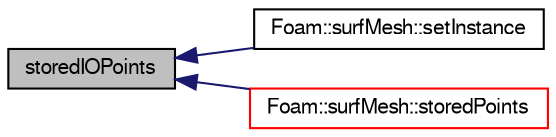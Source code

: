 digraph "storedIOPoints"
{
  bgcolor="transparent";
  edge [fontname="FreeSans",fontsize="10",labelfontname="FreeSans",labelfontsize="10"];
  node [fontname="FreeSans",fontsize="10",shape=record];
  rankdir="LR";
  Node1 [label="storedIOPoints",height=0.2,width=0.4,color="black", fillcolor="grey75", style="filled" fontcolor="black"];
  Node1 -> Node2 [dir="back",color="midnightblue",fontsize="10",style="solid",fontname="FreeSans"];
  Node2 [label="Foam::surfMesh::setInstance",height=0.2,width=0.4,color="black",URL="$a02436.html#add9813891a074bebd77384af1717b0bf",tooltip="Set the instance for mesh files. "];
  Node1 -> Node3 [dir="back",color="midnightblue",fontsize="10",style="solid",fontname="FreeSans"];
  Node3 [label="Foam::surfMesh::storedPoints",height=0.2,width=0.4,color="red",URL="$a02436.html#a42d63b7b3dcf589fbe1c4cd2bc8e3d9b",tooltip="Non-const access to global points. "];
}
